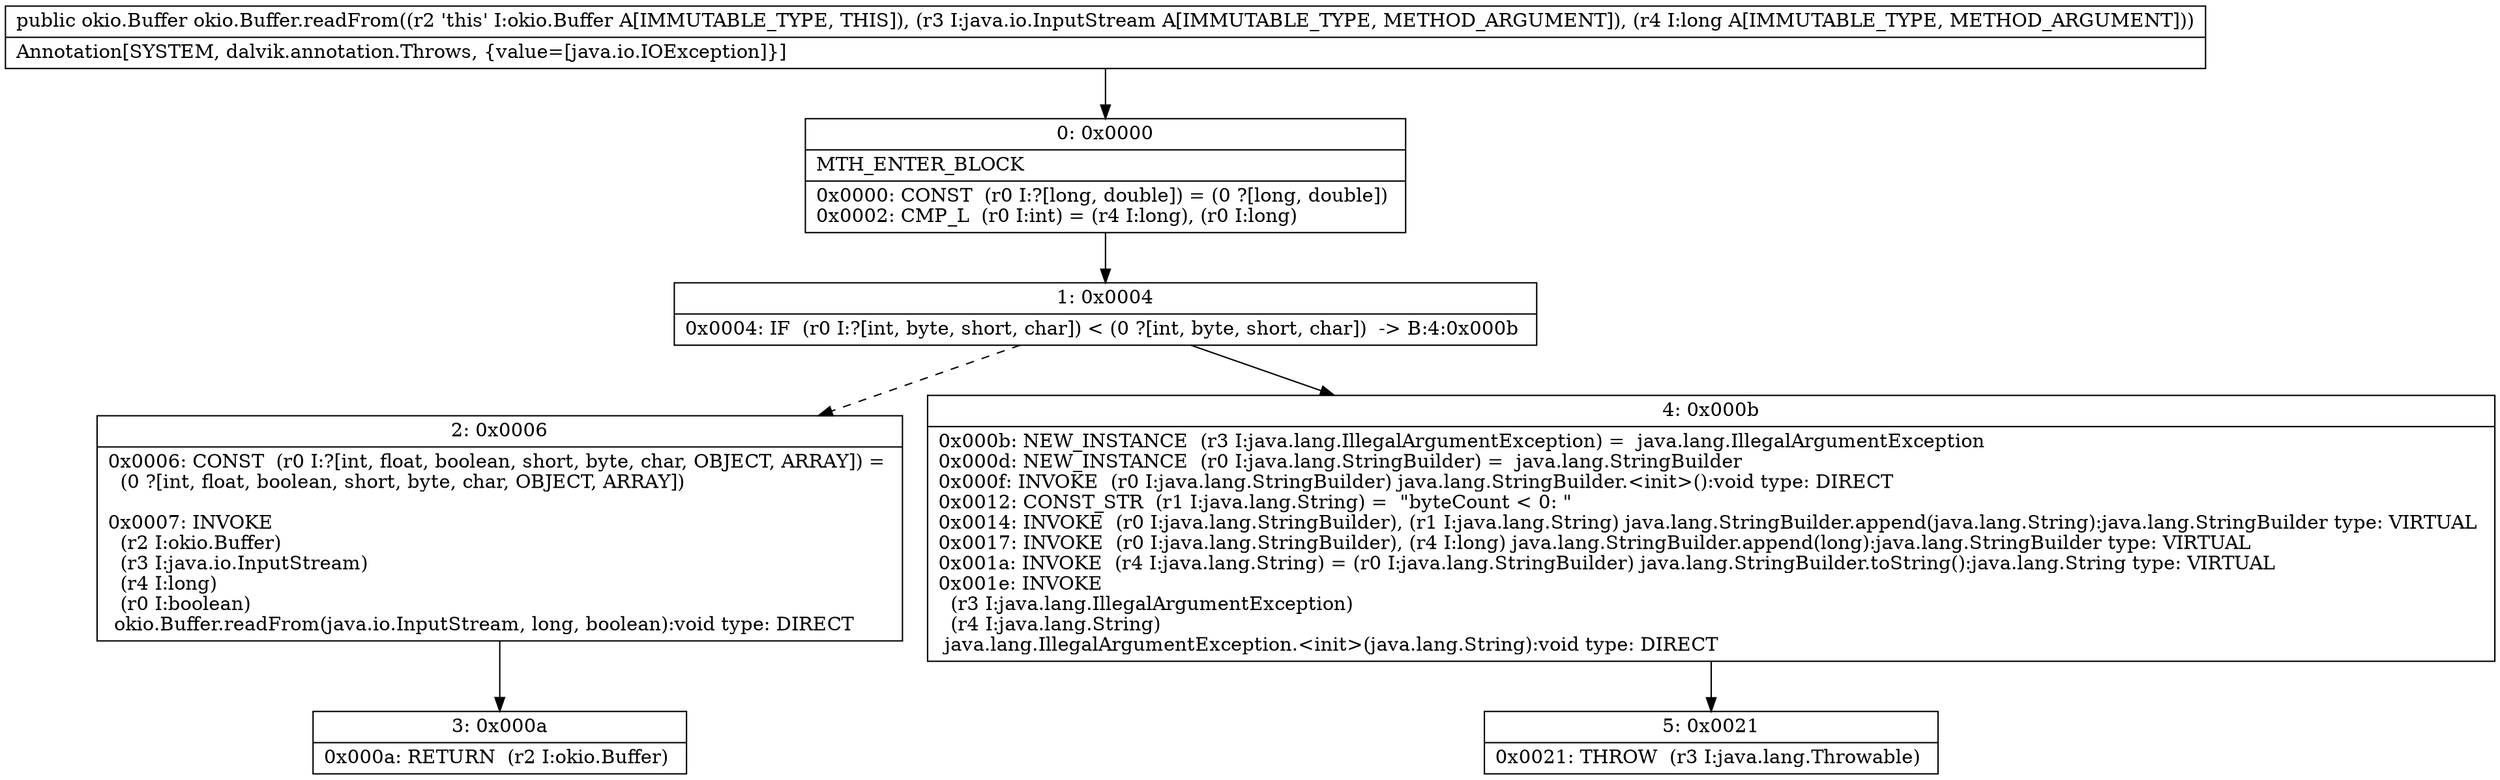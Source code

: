 digraph "CFG forokio.Buffer.readFrom(Ljava\/io\/InputStream;J)Lokio\/Buffer;" {
Node_0 [shape=record,label="{0\:\ 0x0000|MTH_ENTER_BLOCK\l|0x0000: CONST  (r0 I:?[long, double]) = (0 ?[long, double]) \l0x0002: CMP_L  (r0 I:int) = (r4 I:long), (r0 I:long) \l}"];
Node_1 [shape=record,label="{1\:\ 0x0004|0x0004: IF  (r0 I:?[int, byte, short, char]) \< (0 ?[int, byte, short, char])  \-\> B:4:0x000b \l}"];
Node_2 [shape=record,label="{2\:\ 0x0006|0x0006: CONST  (r0 I:?[int, float, boolean, short, byte, char, OBJECT, ARRAY]) = \l  (0 ?[int, float, boolean, short, byte, char, OBJECT, ARRAY])\l \l0x0007: INVOKE  \l  (r2 I:okio.Buffer)\l  (r3 I:java.io.InputStream)\l  (r4 I:long)\l  (r0 I:boolean)\l okio.Buffer.readFrom(java.io.InputStream, long, boolean):void type: DIRECT \l}"];
Node_3 [shape=record,label="{3\:\ 0x000a|0x000a: RETURN  (r2 I:okio.Buffer) \l}"];
Node_4 [shape=record,label="{4\:\ 0x000b|0x000b: NEW_INSTANCE  (r3 I:java.lang.IllegalArgumentException) =  java.lang.IllegalArgumentException \l0x000d: NEW_INSTANCE  (r0 I:java.lang.StringBuilder) =  java.lang.StringBuilder \l0x000f: INVOKE  (r0 I:java.lang.StringBuilder) java.lang.StringBuilder.\<init\>():void type: DIRECT \l0x0012: CONST_STR  (r1 I:java.lang.String) =  \"byteCount \< 0: \" \l0x0014: INVOKE  (r0 I:java.lang.StringBuilder), (r1 I:java.lang.String) java.lang.StringBuilder.append(java.lang.String):java.lang.StringBuilder type: VIRTUAL \l0x0017: INVOKE  (r0 I:java.lang.StringBuilder), (r4 I:long) java.lang.StringBuilder.append(long):java.lang.StringBuilder type: VIRTUAL \l0x001a: INVOKE  (r4 I:java.lang.String) = (r0 I:java.lang.StringBuilder) java.lang.StringBuilder.toString():java.lang.String type: VIRTUAL \l0x001e: INVOKE  \l  (r3 I:java.lang.IllegalArgumentException)\l  (r4 I:java.lang.String)\l java.lang.IllegalArgumentException.\<init\>(java.lang.String):void type: DIRECT \l}"];
Node_5 [shape=record,label="{5\:\ 0x0021|0x0021: THROW  (r3 I:java.lang.Throwable) \l}"];
MethodNode[shape=record,label="{public okio.Buffer okio.Buffer.readFrom((r2 'this' I:okio.Buffer A[IMMUTABLE_TYPE, THIS]), (r3 I:java.io.InputStream A[IMMUTABLE_TYPE, METHOD_ARGUMENT]), (r4 I:long A[IMMUTABLE_TYPE, METHOD_ARGUMENT]))  | Annotation[SYSTEM, dalvik.annotation.Throws, \{value=[java.io.IOException]\}]\l}"];
MethodNode -> Node_0;
Node_0 -> Node_1;
Node_1 -> Node_2[style=dashed];
Node_1 -> Node_4;
Node_2 -> Node_3;
Node_4 -> Node_5;
}

